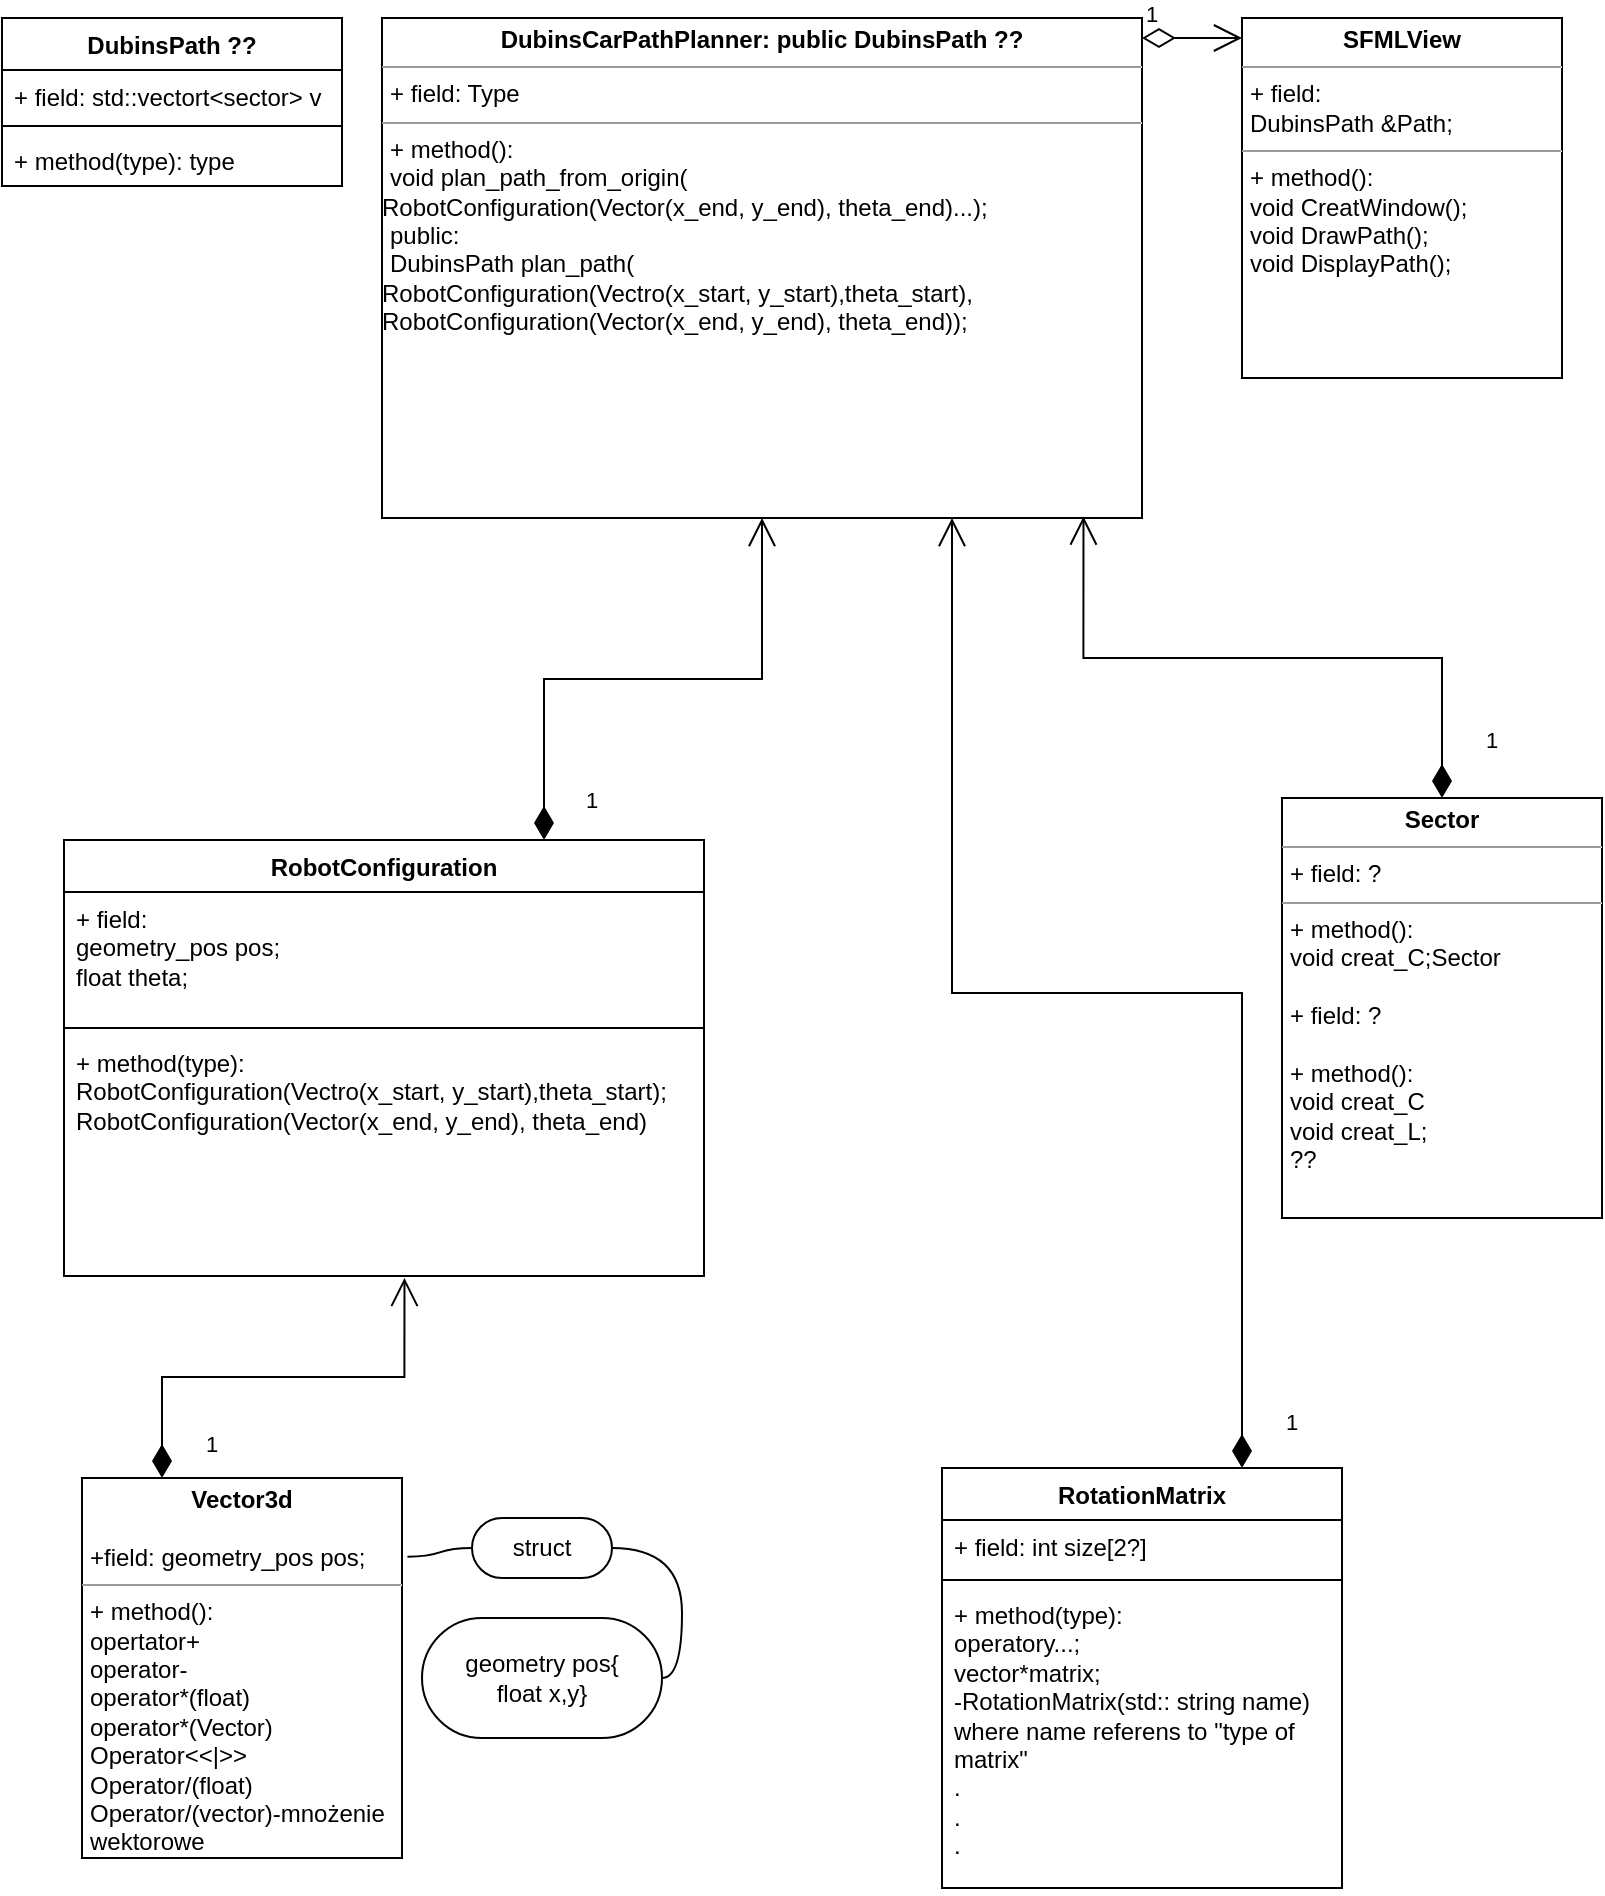 <mxfile version="21.2.8" type="device">
  <diagram id="C5RBs43oDa-KdzZeNtuy" name="Page-1">
    <mxGraphModel dx="1434" dy="851" grid="1" gridSize="10" guides="1" tooltips="1" connect="1" arrows="1" fold="1" page="1" pageScale="1" pageWidth="827" pageHeight="1169" math="0" shadow="0">
      <root>
        <mxCell id="WIyWlLk6GJQsqaUBKTNV-0" />
        <mxCell id="WIyWlLk6GJQsqaUBKTNV-1" parent="WIyWlLk6GJQsqaUBKTNV-0" />
        <mxCell id="NPF-mF62NFm6SR7xf2yZ-0" value="&lt;p style=&quot;margin:0px;margin-top:4px;text-align:center;&quot;&gt;&lt;b&gt;Vector3d&lt;/b&gt;&lt;/p&gt;&lt;p style=&quot;margin:0px;margin-left:4px;&quot;&gt;&lt;br&gt;&lt;/p&gt;&lt;p style=&quot;margin:0px;margin-left:4px;&quot;&gt;+field: geometry_pos pos;&lt;/p&gt;&lt;hr size=&quot;1&quot;&gt;&lt;p style=&quot;margin:0px;margin-left:4px;&quot;&gt;+ method():&lt;/p&gt;&lt;p style=&quot;margin:0px;margin-left:4px;&quot;&gt;opertator+&lt;/p&gt;&lt;p style=&quot;margin:0px;margin-left:4px;&quot;&gt;operator-&lt;/p&gt;&lt;p style=&quot;margin:0px;margin-left:4px;&quot;&gt;operator*(float)&lt;/p&gt;&lt;p style=&quot;margin:0px;margin-left:4px;&quot;&gt;operator*(Vector)&lt;/p&gt;&lt;p style=&quot;margin:0px;margin-left:4px;&quot;&gt;Operator&amp;lt;&amp;lt;|&amp;gt;&amp;gt;&lt;/p&gt;&lt;p style=&quot;margin:0px;margin-left:4px;&quot;&gt;Operator/(float)&lt;/p&gt;&lt;p style=&quot;margin:0px;margin-left:4px;&quot;&gt;Operator/(vector)-mnożenie&lt;br&gt;wektorowe&lt;/p&gt;&lt;p style=&quot;margin:0px;margin-left:4px;&quot;&gt;&lt;br&gt;&lt;/p&gt;" style="verticalAlign=top;align=left;overflow=fill;fontSize=12;fontFamily=Helvetica;html=1;whiteSpace=wrap;" parent="WIyWlLk6GJQsqaUBKTNV-1" vertex="1">
          <mxGeometry x="50" y="870" width="160" height="190" as="geometry" />
        </mxCell>
        <mxCell id="NPF-mF62NFm6SR7xf2yZ-4" value="" style="edgeStyle=entityRelationEdgeStyle;rounded=0;orthogonalLoop=1;jettySize=auto;html=1;startArrow=none;endArrow=none;segment=10;curved=1;sourcePerimeterSpacing=0;targetPerimeterSpacing=0;" parent="WIyWlLk6GJQsqaUBKTNV-1" source="NPF-mF62NFm6SR7xf2yZ-1" target="NPF-mF62NFm6SR7xf2yZ-3" edge="1">
          <mxGeometry relative="1" as="geometry" />
        </mxCell>
        <mxCell id="NPF-mF62NFm6SR7xf2yZ-1" value="struct" style="whiteSpace=wrap;html=1;rounded=1;arcSize=50;align=center;verticalAlign=middle;strokeWidth=1;autosize=1;spacing=4;treeFolding=1;treeMoving=1;newEdgeStyle={&quot;edgeStyle&quot;:&quot;entityRelationEdgeStyle&quot;,&quot;startArrow&quot;:&quot;none&quot;,&quot;endArrow&quot;:&quot;none&quot;,&quot;segment&quot;:10,&quot;curved&quot;:1,&quot;sourcePerimeterSpacing&quot;:0,&quot;targetPerimeterSpacing&quot;:0};" parent="WIyWlLk6GJQsqaUBKTNV-1" vertex="1">
          <mxGeometry x="245" y="890" width="70" height="30" as="geometry" />
        </mxCell>
        <mxCell id="NPF-mF62NFm6SR7xf2yZ-2" value="" style="edgeStyle=entityRelationEdgeStyle;startArrow=none;endArrow=none;segment=10;curved=1;sourcePerimeterSpacing=0;targetPerimeterSpacing=0;rounded=0;exitX=1.017;exitY=0.207;exitDx=0;exitDy=0;exitPerimeter=0;" parent="WIyWlLk6GJQsqaUBKTNV-1" source="NPF-mF62NFm6SR7xf2yZ-0" target="NPF-mF62NFm6SR7xf2yZ-1" edge="1">
          <mxGeometry relative="1" as="geometry">
            <mxPoint x="220" y="662" as="sourcePoint" />
          </mxGeometry>
        </mxCell>
        <mxCell id="NPF-mF62NFm6SR7xf2yZ-3" value="geometry pos{&lt;br&gt;float x,y}" style="rounded=1;whiteSpace=wrap;html=1;arcSize=50;strokeWidth=1;spacing=4;" parent="WIyWlLk6GJQsqaUBKTNV-1" vertex="1">
          <mxGeometry x="220" y="940" width="120" height="60" as="geometry" />
        </mxCell>
        <mxCell id="NPF-mF62NFm6SR7xf2yZ-5" value="RotationMatrix" style="swimlane;fontStyle=1;align=center;verticalAlign=top;childLayout=stackLayout;horizontal=1;startSize=26;horizontalStack=0;resizeParent=1;resizeParentMax=0;resizeLast=0;collapsible=1;marginBottom=0;whiteSpace=wrap;html=1;" parent="WIyWlLk6GJQsqaUBKTNV-1" vertex="1">
          <mxGeometry x="480" y="865" width="200" height="210" as="geometry" />
        </mxCell>
        <mxCell id="NPF-mF62NFm6SR7xf2yZ-6" value="+ field: int size[2?]" style="text;strokeColor=none;fillColor=none;align=left;verticalAlign=top;spacingLeft=4;spacingRight=4;overflow=hidden;rotatable=0;points=[[0,0.5],[1,0.5]];portConstraint=eastwest;whiteSpace=wrap;html=1;" parent="NPF-mF62NFm6SR7xf2yZ-5" vertex="1">
          <mxGeometry y="26" width="200" height="26" as="geometry" />
        </mxCell>
        <mxCell id="NPF-mF62NFm6SR7xf2yZ-7" value="" style="line;strokeWidth=1;fillColor=none;align=left;verticalAlign=middle;spacingTop=-1;spacingLeft=3;spacingRight=3;rotatable=0;labelPosition=right;points=[];portConstraint=eastwest;strokeColor=inherit;" parent="NPF-mF62NFm6SR7xf2yZ-5" vertex="1">
          <mxGeometry y="52" width="200" height="8" as="geometry" />
        </mxCell>
        <mxCell id="NPF-mF62NFm6SR7xf2yZ-8" value="+ method(type):&amp;nbsp;&lt;br&gt;operatory...;&lt;br&gt;vector*matrix;&lt;br&gt;-RotationMatrix(std:: string name)&lt;br&gt;where name referens to &quot;type of matrix&quot;&lt;br&gt;.&lt;br&gt;.&lt;br&gt;." style="text;strokeColor=none;fillColor=none;align=left;verticalAlign=top;spacingLeft=4;spacingRight=4;overflow=hidden;rotatable=0;points=[[0,0.5],[1,0.5]];portConstraint=eastwest;whiteSpace=wrap;html=1;" parent="NPF-mF62NFm6SR7xf2yZ-5" vertex="1">
          <mxGeometry y="60" width="200" height="150" as="geometry" />
        </mxCell>
        <mxCell id="NPF-mF62NFm6SR7xf2yZ-9" value="&lt;p style=&quot;margin:0px;margin-top:4px;text-align:center;&quot;&gt;&lt;b&gt;DubinsCarPathPlanner: public DubinsPath ??&lt;/b&gt;&lt;/p&gt;&lt;hr size=&quot;1&quot;&gt;&lt;p style=&quot;margin:0px;margin-left:4px;&quot;&gt;+ field: Type&lt;/p&gt;&lt;hr size=&quot;1&quot;&gt;&lt;p style=&quot;margin:0px;margin-left:4px;&quot;&gt;+ method():&amp;nbsp;&lt;/p&gt;&lt;p style=&quot;margin:0px;margin-left:4px;&quot;&gt;void plan_path_from_origin(&lt;/p&gt;RobotConfiguration(Vector(x_end, y_end), theta_end)...);&lt;p style=&quot;margin:0px;margin-left:4px;&quot;&gt;public:&lt;/p&gt;&lt;p style=&quot;margin:0px;margin-left:4px;&quot;&gt;DubinsPath plan_path(&lt;/p&gt;RobotConfiguration(Vectro(x_start, y_start),theta_start),&lt;br&gt;RobotConfiguration(Vector(x_end, y_end), theta_end));&lt;br&gt;&lt;p style=&quot;margin:0px;margin-left:4px;&quot;&gt;&lt;br&gt;&lt;/p&gt;" style="verticalAlign=top;align=left;overflow=fill;fontSize=12;fontFamily=Helvetica;html=1;whiteSpace=wrap;" parent="WIyWlLk6GJQsqaUBKTNV-1" vertex="1">
          <mxGeometry x="200" y="140" width="380" height="250" as="geometry" />
        </mxCell>
        <mxCell id="NPF-mF62NFm6SR7xf2yZ-10" value="&lt;p style=&quot;margin:0px;margin-top:4px;text-align:center;&quot;&gt;&lt;b&gt;SFMLView&lt;/b&gt;&lt;/p&gt;&lt;hr size=&quot;1&quot;&gt;&lt;p style=&quot;margin:0px;margin-left:4px;&quot;&gt;+ field:&amp;nbsp;&lt;br&gt;DubinsPath &amp;amp;Path;&lt;/p&gt;&lt;hr size=&quot;1&quot;&gt;&lt;p style=&quot;margin:0px;margin-left:4px;&quot;&gt;+ method():&lt;br&gt;void CreatWindow();&lt;br&gt;void DrawPath();&lt;/p&gt;&lt;p style=&quot;margin:0px;margin-left:4px;&quot;&gt;void DisplayPath();&lt;/p&gt;" style="verticalAlign=top;align=left;overflow=fill;fontSize=12;fontFamily=Helvetica;html=1;whiteSpace=wrap;" parent="WIyWlLk6GJQsqaUBKTNV-1" vertex="1">
          <mxGeometry x="630" y="140" width="160" height="180" as="geometry" />
        </mxCell>
        <mxCell id="NPF-mF62NFm6SR7xf2yZ-13" value="RobotConfiguration" style="swimlane;fontStyle=1;align=center;verticalAlign=top;childLayout=stackLayout;horizontal=1;startSize=26;horizontalStack=0;resizeParent=1;resizeParentMax=0;resizeLast=0;collapsible=1;marginBottom=0;whiteSpace=wrap;html=1;" parent="WIyWlLk6GJQsqaUBKTNV-1" vertex="1">
          <mxGeometry x="41" y="551" width="320" height="218" as="geometry" />
        </mxCell>
        <mxCell id="NPF-mF62NFm6SR7xf2yZ-14" value="+ field:&amp;nbsp;&lt;br&gt;geometry_pos pos;&lt;br&gt;float theta;" style="text;strokeColor=none;fillColor=none;align=left;verticalAlign=top;spacingLeft=4;spacingRight=4;overflow=hidden;rotatable=0;points=[[0,0.5],[1,0.5]];portConstraint=eastwest;whiteSpace=wrap;html=1;" parent="NPF-mF62NFm6SR7xf2yZ-13" vertex="1">
          <mxGeometry y="26" width="320" height="64" as="geometry" />
        </mxCell>
        <mxCell id="NPF-mF62NFm6SR7xf2yZ-15" value="" style="line;strokeWidth=1;fillColor=none;align=left;verticalAlign=middle;spacingTop=-1;spacingLeft=3;spacingRight=3;rotatable=0;labelPosition=right;points=[];portConstraint=eastwest;strokeColor=inherit;" parent="NPF-mF62NFm6SR7xf2yZ-13" vertex="1">
          <mxGeometry y="90" width="320" height="8" as="geometry" />
        </mxCell>
        <mxCell id="NPF-mF62NFm6SR7xf2yZ-16" value="+ method(type):&amp;nbsp;&lt;br&gt;RobotConfiguration(Vectro(x_start, y_start),theta_start);&lt;br&gt;RobotConfiguration(Vector(x_end, y_end), theta_end)" style="text;strokeColor=none;fillColor=none;align=left;verticalAlign=top;spacingLeft=4;spacingRight=4;overflow=hidden;rotatable=0;points=[[0,0.5],[1,0.5]];portConstraint=eastwest;whiteSpace=wrap;html=1;" parent="NPF-mF62NFm6SR7xf2yZ-13" vertex="1">
          <mxGeometry y="98" width="320" height="120" as="geometry" />
        </mxCell>
        <mxCell id="NPF-mF62NFm6SR7xf2yZ-17" value="DubinsPath ??" style="swimlane;fontStyle=1;align=center;verticalAlign=top;childLayout=stackLayout;horizontal=1;startSize=26;horizontalStack=0;resizeParent=1;resizeParentMax=0;resizeLast=0;collapsible=1;marginBottom=0;whiteSpace=wrap;html=1;" parent="WIyWlLk6GJQsqaUBKTNV-1" vertex="1">
          <mxGeometry x="10" y="140" width="170" height="84" as="geometry" />
        </mxCell>
        <mxCell id="NPF-mF62NFm6SR7xf2yZ-18" value="+ field: std::vectort&amp;lt;sector&amp;gt; v" style="text;strokeColor=none;fillColor=none;align=left;verticalAlign=top;spacingLeft=4;spacingRight=4;overflow=hidden;rotatable=0;points=[[0,0.5],[1,0.5]];portConstraint=eastwest;whiteSpace=wrap;html=1;" parent="NPF-mF62NFm6SR7xf2yZ-17" vertex="1">
          <mxGeometry y="26" width="170" height="24" as="geometry" />
        </mxCell>
        <mxCell id="NPF-mF62NFm6SR7xf2yZ-19" value="" style="line;strokeWidth=1;fillColor=none;align=left;verticalAlign=middle;spacingTop=-1;spacingLeft=3;spacingRight=3;rotatable=0;labelPosition=right;points=[];portConstraint=eastwest;strokeColor=inherit;" parent="NPF-mF62NFm6SR7xf2yZ-17" vertex="1">
          <mxGeometry y="50" width="170" height="8" as="geometry" />
        </mxCell>
        <mxCell id="NPF-mF62NFm6SR7xf2yZ-20" value="+ method(type): type" style="text;strokeColor=none;fillColor=none;align=left;verticalAlign=top;spacingLeft=4;spacingRight=4;overflow=hidden;rotatable=0;points=[[0,0.5],[1,0.5]];portConstraint=eastwest;whiteSpace=wrap;html=1;" parent="NPF-mF62NFm6SR7xf2yZ-17" vertex="1">
          <mxGeometry y="58" width="170" height="26" as="geometry" />
        </mxCell>
        <mxCell id="NPF-mF62NFm6SR7xf2yZ-22" value="1" style="endArrow=open;html=1;endSize=12;startArrow=diamondThin;startSize=14;startFill=0;edgeStyle=orthogonalEdgeStyle;align=left;verticalAlign=bottom;rounded=0;" parent="WIyWlLk6GJQsqaUBKTNV-1" edge="1">
          <mxGeometry x="-1" y="3" relative="1" as="geometry">
            <mxPoint x="580" y="150" as="sourcePoint" />
            <mxPoint x="630" y="150" as="targetPoint" />
          </mxGeometry>
        </mxCell>
        <mxCell id="NPF-mF62NFm6SR7xf2yZ-23" value="1" style="endArrow=open;html=1;endSize=12;startArrow=diamondThin;startSize=14;startFill=1;edgeStyle=orthogonalEdgeStyle;align=left;verticalAlign=bottom;rounded=0;exitX=0.25;exitY=0;exitDx=0;exitDy=0;entryX=0.532;entryY=1.008;entryDx=0;entryDy=0;entryPerimeter=0;" parent="WIyWlLk6GJQsqaUBKTNV-1" source="NPF-mF62NFm6SR7xf2yZ-0" target="NPF-mF62NFm6SR7xf2yZ-16" edge="1">
          <mxGeometry x="-0.921" y="-20" relative="1" as="geometry">
            <mxPoint x="490" y="550" as="sourcePoint" />
            <mxPoint x="650" y="550" as="targetPoint" />
            <mxPoint as="offset" />
          </mxGeometry>
        </mxCell>
        <mxCell id="NPF-mF62NFm6SR7xf2yZ-24" value="1" style="endArrow=open;html=1;endSize=12;startArrow=diamondThin;startSize=14;startFill=1;edgeStyle=orthogonalEdgeStyle;align=left;verticalAlign=bottom;rounded=0;exitX=0.75;exitY=0;exitDx=0;exitDy=0;entryX=0.75;entryY=1;entryDx=0;entryDy=0;" parent="WIyWlLk6GJQsqaUBKTNV-1" source="NPF-mF62NFm6SR7xf2yZ-5" target="NPF-mF62NFm6SR7xf2yZ-9" edge="1">
          <mxGeometry x="-0.955" y="-20" relative="1" as="geometry">
            <mxPoint x="490" y="550" as="sourcePoint" />
            <mxPoint x="650" y="550" as="targetPoint" />
            <mxPoint as="offset" />
          </mxGeometry>
        </mxCell>
        <mxCell id="NPF-mF62NFm6SR7xf2yZ-25" value="1" style="endArrow=open;html=1;endSize=12;startArrow=diamondThin;startSize=14;startFill=1;edgeStyle=orthogonalEdgeStyle;align=left;verticalAlign=bottom;rounded=0;exitX=0.75;exitY=0;exitDx=0;exitDy=0;entryX=0.5;entryY=1;entryDx=0;entryDy=0;" parent="WIyWlLk6GJQsqaUBKTNV-1" source="NPF-mF62NFm6SR7xf2yZ-13" target="NPF-mF62NFm6SR7xf2yZ-9" edge="1">
          <mxGeometry x="-0.918" y="-19" relative="1" as="geometry">
            <mxPoint x="490" y="550" as="sourcePoint" />
            <mxPoint x="650" y="550" as="targetPoint" />
            <mxPoint as="offset" />
          </mxGeometry>
        </mxCell>
        <mxCell id="GrAv-gVjgL7yj4wuBJoc-0" value="&lt;p style=&quot;margin:0px;margin-top:4px;text-align:center;&quot;&gt;&lt;b&gt;Sector&lt;/b&gt;&lt;/p&gt;&lt;hr size=&quot;1&quot;&gt;&lt;p style=&quot;margin:0px;margin-left:4px;&quot;&gt;+ field: ?&lt;/p&gt;&lt;hr size=&quot;1&quot;&gt;&lt;p style=&quot;margin:0px;margin-left:4px;&quot;&gt;+ method():&amp;nbsp;&lt;br&gt;void creat_C;Sector&lt;/p&gt;&lt;p style=&quot;margin:0px;margin-left:4px;&quot;&gt;&lt;br&gt;&lt;/p&gt;&lt;p style=&quot;margin:0px;margin-left:4px;&quot;&gt;+ field: ?&lt;/p&gt;&lt;p style=&quot;margin:0px;margin-left:4px;&quot;&gt;&lt;br&gt;&lt;/p&gt;&lt;p style=&quot;margin:0px;margin-left:4px;&quot;&gt;+ method():&amp;nbsp;&lt;/p&gt;&lt;p style=&quot;margin:0px;margin-left:4px;&quot;&gt;void creat_C&lt;/p&gt;&lt;p style=&quot;margin:0px;margin-left:4px;&quot;&gt;void creat_L;&lt;/p&gt;&lt;p style=&quot;margin:0px;margin-left:4px;&quot;&gt;??&lt;/p&gt;" style="verticalAlign=top;align=left;overflow=fill;fontSize=12;fontFamily=Helvetica;html=1;whiteSpace=wrap;" vertex="1" parent="WIyWlLk6GJQsqaUBKTNV-1">
          <mxGeometry x="650" y="530" width="160" height="210" as="geometry" />
        </mxCell>
        <mxCell id="GrAv-gVjgL7yj4wuBJoc-1" value="1" style="endArrow=open;html=1;endSize=12;startArrow=diamondThin;startSize=14;startFill=1;edgeStyle=orthogonalEdgeStyle;align=left;verticalAlign=bottom;rounded=0;exitX=0.5;exitY=0;exitDx=0;exitDy=0;entryX=0.923;entryY=0.997;entryDx=0;entryDy=0;entryPerimeter=0;" edge="1" parent="WIyWlLk6GJQsqaUBKTNV-1" source="GrAv-gVjgL7yj4wuBJoc-0" target="NPF-mF62NFm6SR7xf2yZ-9">
          <mxGeometry x="-0.875" y="-20" relative="1" as="geometry">
            <mxPoint x="280" y="570" as="sourcePoint" />
            <mxPoint x="440" y="570" as="targetPoint" />
            <mxPoint as="offset" />
          </mxGeometry>
        </mxCell>
      </root>
    </mxGraphModel>
  </diagram>
</mxfile>
